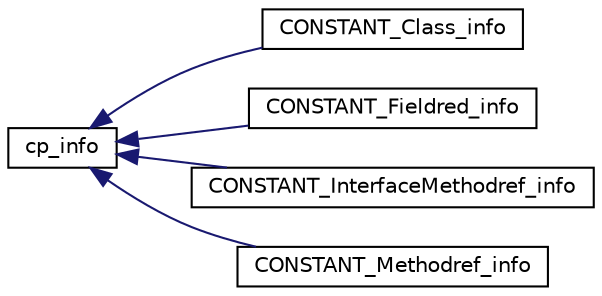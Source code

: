 digraph "Gráfico de Hierarquia de Classes"
{
  edge [fontname="Helvetica",fontsize="10",labelfontname="Helvetica",labelfontsize="10"];
  node [fontname="Helvetica",fontsize="10",shape=record];
  rankdir="LR";
  Node1 [label="cp_info",height=0.2,width=0.4,color="black", fillcolor="white", style="filled",URL="$classcp__info.html",tooltip="Contém informações que serão usadas posteriormente. "];
  Node1 -> Node2 [dir="back",color="midnightblue",fontsize="10",style="solid",fontname="Helvetica"];
  Node2 [label="CONSTANT_Class_info",height=0.2,width=0.4,color="black", fillcolor="white", style="filled",URL="$classCONSTANT__Class__info.html",tooltip="Classe usada para representar uma classe ou interface Java. "];
  Node1 -> Node3 [dir="back",color="midnightblue",fontsize="10",style="solid",fontname="Helvetica"];
  Node3 [label="CONSTANT_Fieldred_info",height=0.2,width=0.4,color="black", fillcolor="white", style="filled",URL="$classCONSTANT__Fieldred__info.html"];
  Node1 -> Node4 [dir="back",color="midnightblue",fontsize="10",style="solid",fontname="Helvetica"];
  Node4 [label="CONSTANT_InterfaceMethodref_info",height=0.2,width=0.4,color="black", fillcolor="white", style="filled",URL="$classCONSTANT__InterfaceMethodref__info.html"];
  Node1 -> Node5 [dir="back",color="midnightblue",fontsize="10",style="solid",fontname="Helvetica"];
  Node5 [label="CONSTANT_Methodref_info",height=0.2,width=0.4,color="black", fillcolor="white", style="filled",URL="$classCONSTANT__Methodref__info.html"];
}
